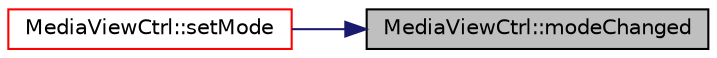 digraph "MediaViewCtrl::modeChanged"
{
 // LATEX_PDF_SIZE
  edge [fontname="Helvetica",fontsize="10",labelfontname="Helvetica",labelfontsize="10"];
  node [fontname="Helvetica",fontsize="10",shape=record];
  rankdir="RL";
  Node1 [label="MediaViewCtrl::modeChanged",height=0.2,width=0.4,color="black", fillcolor="grey75", style="filled", fontcolor="black",tooltip=" "];
  Node1 -> Node2 [dir="back",color="midnightblue",fontsize="10",style="solid",fontname="Helvetica"];
  Node2 [label="MediaViewCtrl::setMode",height=0.2,width=0.4,color="red", fillcolor="white", style="filled",URL="$class_media_view_ctrl.html#a36e7e370b7c3cfe2c1ab43f33e961bc2",tooltip=" "];
}
